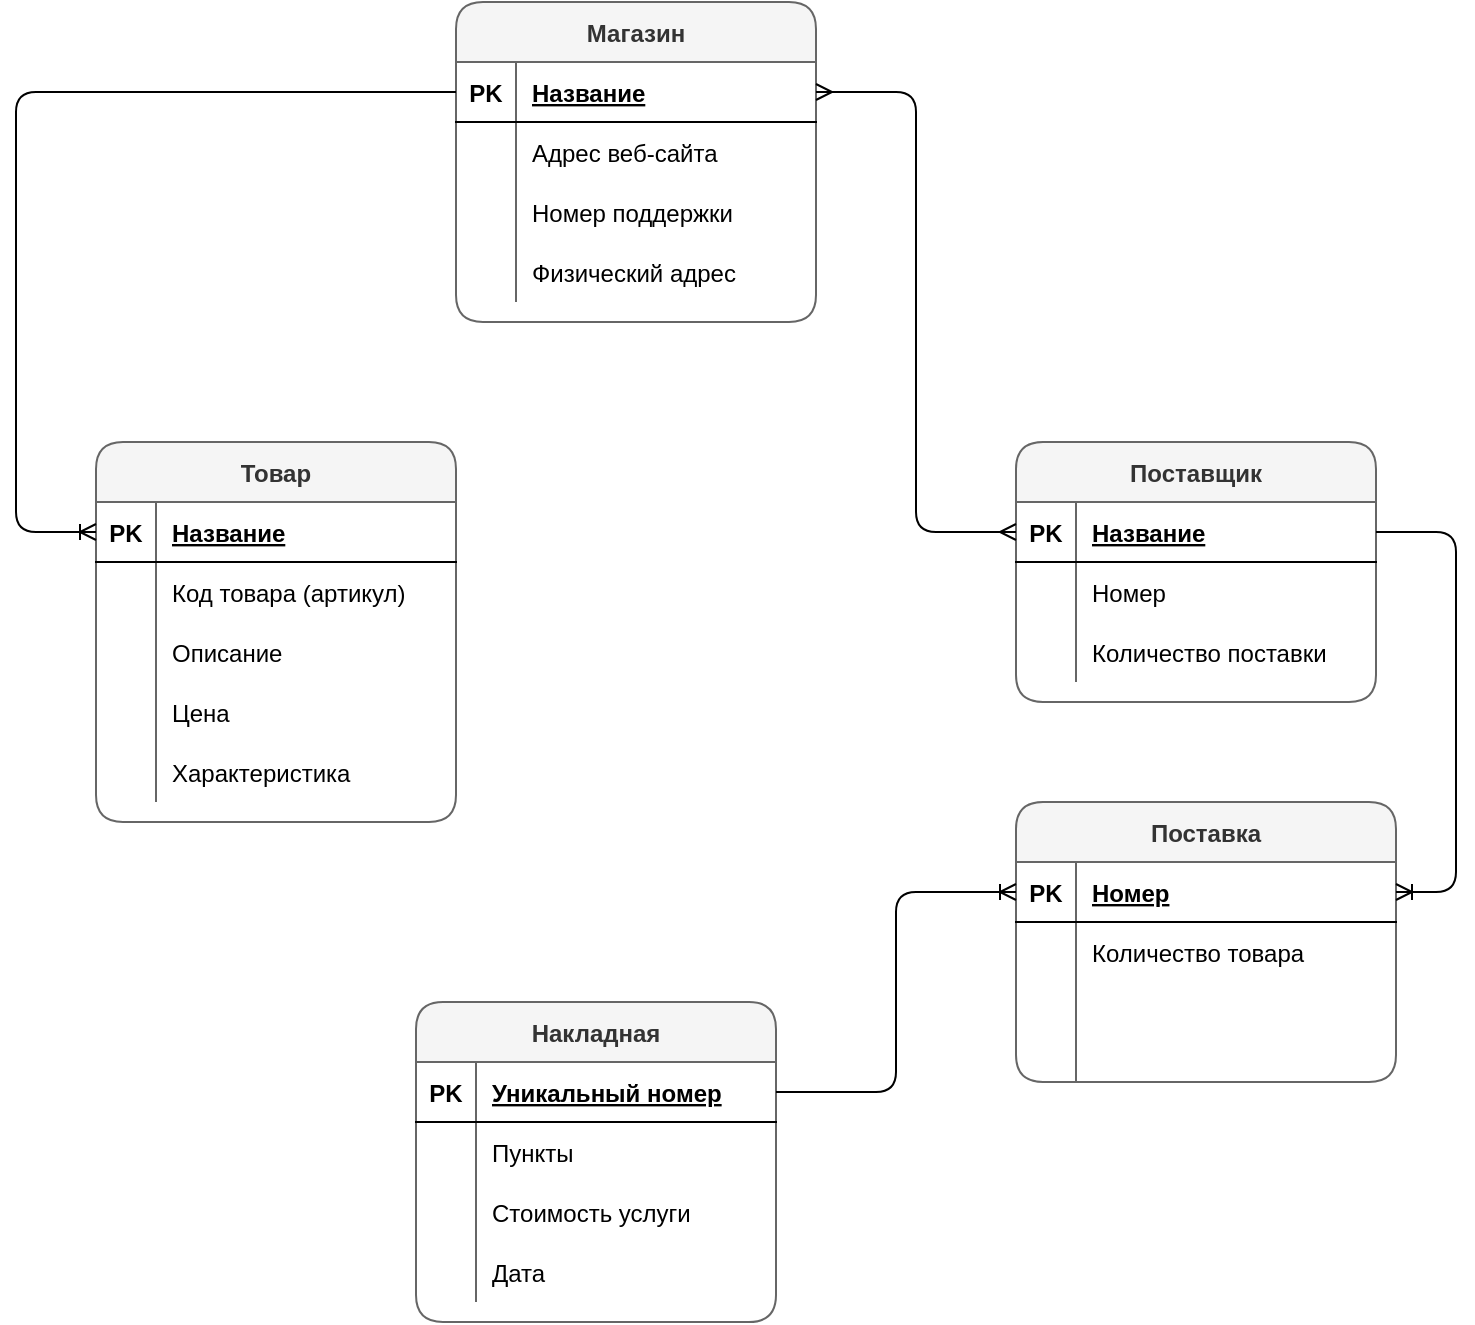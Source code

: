 <mxfile version="13.9.3" type="github">
  <diagram id="fYYC5fIHoKkHruo9iIVv" name="Page-1">
    <mxGraphModel dx="1422" dy="1958" grid="1" gridSize="10" guides="1" tooltips="1" connect="1" arrows="1" fold="1" page="1" pageScale="1" pageWidth="827" pageHeight="1169" math="0" shadow="0">
      <root>
        <mxCell id="0" />
        <mxCell id="1" parent="0" />
        <mxCell id="LwOGB4JMYsIEzYDBbSW3-14" value="Поставщик" style="shape=table;startSize=30;container=1;collapsible=1;childLayout=tableLayout;fixedRows=1;rowLines=0;fontStyle=1;align=center;resizeLast=1;swimlaneFillColor=#ffffff;fillColor=#f5f5f5;strokeColor=#666666;fontColor=#333333;rounded=1;labelBackgroundColor=none;" vertex="1" parent="1">
          <mxGeometry x="720" y="160" width="180" height="130" as="geometry" />
        </mxCell>
        <mxCell id="LwOGB4JMYsIEzYDBbSW3-15" value="" style="shape=partialRectangle;collapsible=0;dropTarget=0;pointerEvents=0;fillColor=none;top=0;left=0;bottom=1;right=0;points=[[0,0.5],[1,0.5]];portConstraint=eastwest;" vertex="1" parent="LwOGB4JMYsIEzYDBbSW3-14">
          <mxGeometry y="30" width="180" height="30" as="geometry" />
        </mxCell>
        <mxCell id="LwOGB4JMYsIEzYDBbSW3-16" value="PK" style="shape=partialRectangle;connectable=0;fillColor=none;top=0;left=0;bottom=0;right=0;fontStyle=1;overflow=hidden;" vertex="1" parent="LwOGB4JMYsIEzYDBbSW3-15">
          <mxGeometry width="30" height="30" as="geometry" />
        </mxCell>
        <mxCell id="LwOGB4JMYsIEzYDBbSW3-17" value="Название" style="shape=partialRectangle;connectable=0;fillColor=none;top=0;left=0;bottom=0;right=0;align=left;spacingLeft=6;fontStyle=5;overflow=hidden;" vertex="1" parent="LwOGB4JMYsIEzYDBbSW3-15">
          <mxGeometry x="30" width="150" height="30" as="geometry" />
        </mxCell>
        <mxCell id="LwOGB4JMYsIEzYDBbSW3-18" value="" style="shape=partialRectangle;collapsible=0;dropTarget=0;pointerEvents=0;fillColor=none;top=0;left=0;bottom=0;right=0;points=[[0,0.5],[1,0.5]];portConstraint=eastwest;" vertex="1" parent="LwOGB4JMYsIEzYDBbSW3-14">
          <mxGeometry y="60" width="180" height="30" as="geometry" />
        </mxCell>
        <mxCell id="LwOGB4JMYsIEzYDBbSW3-19" value="" style="shape=partialRectangle;connectable=0;fillColor=none;top=0;left=0;bottom=0;right=0;editable=1;overflow=hidden;" vertex="1" parent="LwOGB4JMYsIEzYDBbSW3-18">
          <mxGeometry width="30" height="30" as="geometry" />
        </mxCell>
        <mxCell id="LwOGB4JMYsIEzYDBbSW3-20" value="Номер" style="shape=partialRectangle;connectable=0;fillColor=none;top=0;left=0;bottom=0;right=0;align=left;spacingLeft=6;overflow=hidden;" vertex="1" parent="LwOGB4JMYsIEzYDBbSW3-18">
          <mxGeometry x="30" width="150" height="30" as="geometry" />
        </mxCell>
        <mxCell id="LwOGB4JMYsIEzYDBbSW3-21" value="" style="shape=partialRectangle;collapsible=0;dropTarget=0;pointerEvents=0;fillColor=none;top=0;left=0;bottom=0;right=0;points=[[0,0.5],[1,0.5]];portConstraint=eastwest;" vertex="1" parent="LwOGB4JMYsIEzYDBbSW3-14">
          <mxGeometry y="90" width="180" height="30" as="geometry" />
        </mxCell>
        <mxCell id="LwOGB4JMYsIEzYDBbSW3-22" value="" style="shape=partialRectangle;connectable=0;fillColor=none;top=0;left=0;bottom=0;right=0;editable=1;overflow=hidden;" vertex="1" parent="LwOGB4JMYsIEzYDBbSW3-21">
          <mxGeometry width="30" height="30" as="geometry" />
        </mxCell>
        <mxCell id="LwOGB4JMYsIEzYDBbSW3-23" value="Количество поставки" style="shape=partialRectangle;connectable=0;fillColor=none;top=0;left=0;bottom=0;right=0;align=left;spacingLeft=6;overflow=hidden;" vertex="1" parent="LwOGB4JMYsIEzYDBbSW3-21">
          <mxGeometry x="30" width="150" height="30" as="geometry" />
        </mxCell>
        <mxCell id="LwOGB4JMYsIEzYDBbSW3-27" value="Товар" style="shape=table;startSize=30;container=1;collapsible=1;childLayout=tableLayout;fixedRows=1;rowLines=0;fontStyle=1;align=center;resizeLast=1;swimlaneFillColor=#ffffff;rounded=1;fillColor=#f5f5f5;strokeColor=#666666;fontColor=#333333;" vertex="1" parent="1">
          <mxGeometry x="260" y="160" width="180" height="190" as="geometry" />
        </mxCell>
        <mxCell id="LwOGB4JMYsIEzYDBbSW3-28" value="" style="shape=partialRectangle;collapsible=0;dropTarget=0;pointerEvents=0;fillColor=none;top=0;left=0;bottom=1;right=0;points=[[0,0.5],[1,0.5]];portConstraint=eastwest;" vertex="1" parent="LwOGB4JMYsIEzYDBbSW3-27">
          <mxGeometry y="30" width="180" height="30" as="geometry" />
        </mxCell>
        <mxCell id="LwOGB4JMYsIEzYDBbSW3-29" value="PK" style="shape=partialRectangle;connectable=0;fillColor=none;top=0;left=0;bottom=0;right=0;fontStyle=1;overflow=hidden;" vertex="1" parent="LwOGB4JMYsIEzYDBbSW3-28">
          <mxGeometry width="30" height="30" as="geometry" />
        </mxCell>
        <mxCell id="LwOGB4JMYsIEzYDBbSW3-30" value="Название" style="shape=partialRectangle;connectable=0;fillColor=none;top=0;left=0;bottom=0;right=0;align=left;spacingLeft=6;fontStyle=5;overflow=hidden;" vertex="1" parent="LwOGB4JMYsIEzYDBbSW3-28">
          <mxGeometry x="30" width="150" height="30" as="geometry" />
        </mxCell>
        <mxCell id="LwOGB4JMYsIEzYDBbSW3-31" value="" style="shape=partialRectangle;collapsible=0;dropTarget=0;pointerEvents=0;fillColor=none;top=0;left=0;bottom=0;right=0;points=[[0,0.5],[1,0.5]];portConstraint=eastwest;" vertex="1" parent="LwOGB4JMYsIEzYDBbSW3-27">
          <mxGeometry y="60" width="180" height="30" as="geometry" />
        </mxCell>
        <mxCell id="LwOGB4JMYsIEzYDBbSW3-32" value="" style="shape=partialRectangle;connectable=0;fillColor=none;top=0;left=0;bottom=0;right=0;editable=1;overflow=hidden;" vertex="1" parent="LwOGB4JMYsIEzYDBbSW3-31">
          <mxGeometry width="30" height="30" as="geometry" />
        </mxCell>
        <mxCell id="LwOGB4JMYsIEzYDBbSW3-33" value="Код товара (артикул)" style="shape=partialRectangle;connectable=0;fillColor=none;top=0;left=0;bottom=0;right=0;align=left;spacingLeft=6;overflow=hidden;" vertex="1" parent="LwOGB4JMYsIEzYDBbSW3-31">
          <mxGeometry x="30" width="150" height="30" as="geometry" />
        </mxCell>
        <mxCell id="LwOGB4JMYsIEzYDBbSW3-34" value="" style="shape=partialRectangle;collapsible=0;dropTarget=0;pointerEvents=0;fillColor=none;top=0;left=0;bottom=0;right=0;points=[[0,0.5],[1,0.5]];portConstraint=eastwest;" vertex="1" parent="LwOGB4JMYsIEzYDBbSW3-27">
          <mxGeometry y="90" width="180" height="30" as="geometry" />
        </mxCell>
        <mxCell id="LwOGB4JMYsIEzYDBbSW3-35" value="" style="shape=partialRectangle;connectable=0;fillColor=none;top=0;left=0;bottom=0;right=0;editable=1;overflow=hidden;" vertex="1" parent="LwOGB4JMYsIEzYDBbSW3-34">
          <mxGeometry width="30" height="30" as="geometry" />
        </mxCell>
        <mxCell id="LwOGB4JMYsIEzYDBbSW3-36" value="Описание" style="shape=partialRectangle;connectable=0;fillColor=none;top=0;left=0;bottom=0;right=0;align=left;spacingLeft=6;overflow=hidden;" vertex="1" parent="LwOGB4JMYsIEzYDBbSW3-34">
          <mxGeometry x="30" width="150" height="30" as="geometry" />
        </mxCell>
        <mxCell id="LwOGB4JMYsIEzYDBbSW3-37" value="" style="shape=partialRectangle;collapsible=0;dropTarget=0;pointerEvents=0;fillColor=none;top=0;left=0;bottom=0;right=0;points=[[0,0.5],[1,0.5]];portConstraint=eastwest;" vertex="1" parent="LwOGB4JMYsIEzYDBbSW3-27">
          <mxGeometry y="120" width="180" height="30" as="geometry" />
        </mxCell>
        <mxCell id="LwOGB4JMYsIEzYDBbSW3-38" value="" style="shape=partialRectangle;connectable=0;fillColor=none;top=0;left=0;bottom=0;right=0;editable=1;overflow=hidden;" vertex="1" parent="LwOGB4JMYsIEzYDBbSW3-37">
          <mxGeometry width="30" height="30" as="geometry" />
        </mxCell>
        <mxCell id="LwOGB4JMYsIEzYDBbSW3-39" value="Цена" style="shape=partialRectangle;connectable=0;fillColor=none;top=0;left=0;bottom=0;right=0;align=left;spacingLeft=6;overflow=hidden;" vertex="1" parent="LwOGB4JMYsIEzYDBbSW3-37">
          <mxGeometry x="30" width="150" height="30" as="geometry" />
        </mxCell>
        <mxCell id="LwOGB4JMYsIEzYDBbSW3-24" value="" style="shape=partialRectangle;collapsible=0;dropTarget=0;pointerEvents=0;fillColor=none;top=0;left=0;bottom=0;right=0;points=[[0,0.5],[1,0.5]];portConstraint=eastwest;" vertex="1" parent="LwOGB4JMYsIEzYDBbSW3-27">
          <mxGeometry y="150" width="180" height="30" as="geometry" />
        </mxCell>
        <mxCell id="LwOGB4JMYsIEzYDBbSW3-25" value="" style="shape=partialRectangle;connectable=0;fillColor=none;top=0;left=0;bottom=0;right=0;editable=1;overflow=hidden;" vertex="1" parent="LwOGB4JMYsIEzYDBbSW3-24">
          <mxGeometry width="30" height="30" as="geometry" />
        </mxCell>
        <mxCell id="LwOGB4JMYsIEzYDBbSW3-26" value="Характеристика" style="shape=partialRectangle;connectable=0;fillColor=none;top=0;left=0;bottom=0;right=0;align=left;spacingLeft=6;overflow=hidden;" vertex="1" parent="LwOGB4JMYsIEzYDBbSW3-24">
          <mxGeometry x="30" width="150" height="30" as="geometry" />
        </mxCell>
        <mxCell id="LwOGB4JMYsIEzYDBbSW3-40" value="Накладная" style="shape=table;startSize=30;container=1;collapsible=1;childLayout=tableLayout;fixedRows=1;rowLines=0;fontStyle=1;align=center;resizeLast=1;swimlaneFillColor=#ffffff;rounded=1;fillColor=#f5f5f5;strokeColor=#666666;fontColor=#333333;" vertex="1" parent="1">
          <mxGeometry x="420" y="440" width="180" height="160" as="geometry" />
        </mxCell>
        <mxCell id="LwOGB4JMYsIEzYDBbSW3-41" value="" style="shape=partialRectangle;collapsible=0;dropTarget=0;pointerEvents=0;fillColor=none;top=0;left=0;bottom=1;right=0;points=[[0,0.5],[1,0.5]];portConstraint=eastwest;" vertex="1" parent="LwOGB4JMYsIEzYDBbSW3-40">
          <mxGeometry y="30" width="180" height="30" as="geometry" />
        </mxCell>
        <mxCell id="LwOGB4JMYsIEzYDBbSW3-42" value="PK" style="shape=partialRectangle;connectable=0;fillColor=none;top=0;left=0;bottom=0;right=0;fontStyle=1;overflow=hidden;" vertex="1" parent="LwOGB4JMYsIEzYDBbSW3-41">
          <mxGeometry width="30" height="30" as="geometry" />
        </mxCell>
        <mxCell id="LwOGB4JMYsIEzYDBbSW3-43" value="Уникальный номер" style="shape=partialRectangle;connectable=0;fillColor=none;top=0;left=0;bottom=0;right=0;align=left;spacingLeft=6;fontStyle=5;overflow=hidden;" vertex="1" parent="LwOGB4JMYsIEzYDBbSW3-41">
          <mxGeometry x="30" width="150" height="30" as="geometry" />
        </mxCell>
        <mxCell id="LwOGB4JMYsIEzYDBbSW3-44" value="" style="shape=partialRectangle;collapsible=0;dropTarget=0;pointerEvents=0;fillColor=none;top=0;left=0;bottom=0;right=0;points=[[0,0.5],[1,0.5]];portConstraint=eastwest;" vertex="1" parent="LwOGB4JMYsIEzYDBbSW3-40">
          <mxGeometry y="60" width="180" height="30" as="geometry" />
        </mxCell>
        <mxCell id="LwOGB4JMYsIEzYDBbSW3-45" value="" style="shape=partialRectangle;connectable=0;fillColor=none;top=0;left=0;bottom=0;right=0;editable=1;overflow=hidden;" vertex="1" parent="LwOGB4JMYsIEzYDBbSW3-44">
          <mxGeometry width="30" height="30" as="geometry" />
        </mxCell>
        <mxCell id="LwOGB4JMYsIEzYDBbSW3-46" value="Пункты" style="shape=partialRectangle;connectable=0;fillColor=none;top=0;left=0;bottom=0;right=0;align=left;spacingLeft=6;overflow=hidden;" vertex="1" parent="LwOGB4JMYsIEzYDBbSW3-44">
          <mxGeometry x="30" width="150" height="30" as="geometry" />
        </mxCell>
        <mxCell id="LwOGB4JMYsIEzYDBbSW3-47" value="" style="shape=partialRectangle;collapsible=0;dropTarget=0;pointerEvents=0;fillColor=none;top=0;left=0;bottom=0;right=0;points=[[0,0.5],[1,0.5]];portConstraint=eastwest;" vertex="1" parent="LwOGB4JMYsIEzYDBbSW3-40">
          <mxGeometry y="90" width="180" height="30" as="geometry" />
        </mxCell>
        <mxCell id="LwOGB4JMYsIEzYDBbSW3-48" value="" style="shape=partialRectangle;connectable=0;fillColor=none;top=0;left=0;bottom=0;right=0;editable=1;overflow=hidden;" vertex="1" parent="LwOGB4JMYsIEzYDBbSW3-47">
          <mxGeometry width="30" height="30" as="geometry" />
        </mxCell>
        <mxCell id="LwOGB4JMYsIEzYDBbSW3-49" value="Стоимость услуги" style="shape=partialRectangle;connectable=0;fillColor=none;top=0;left=0;bottom=0;right=0;align=left;spacingLeft=6;overflow=hidden;" vertex="1" parent="LwOGB4JMYsIEzYDBbSW3-47">
          <mxGeometry x="30" width="150" height="30" as="geometry" />
        </mxCell>
        <mxCell id="LwOGB4JMYsIEzYDBbSW3-50" value="" style="shape=partialRectangle;collapsible=0;dropTarget=0;pointerEvents=0;fillColor=none;top=0;left=0;bottom=0;right=0;points=[[0,0.5],[1,0.5]];portConstraint=eastwest;" vertex="1" parent="LwOGB4JMYsIEzYDBbSW3-40">
          <mxGeometry y="120" width="180" height="30" as="geometry" />
        </mxCell>
        <mxCell id="LwOGB4JMYsIEzYDBbSW3-51" value="" style="shape=partialRectangle;connectable=0;fillColor=none;top=0;left=0;bottom=0;right=0;editable=1;overflow=hidden;" vertex="1" parent="LwOGB4JMYsIEzYDBbSW3-50">
          <mxGeometry width="30" height="30" as="geometry" />
        </mxCell>
        <mxCell id="LwOGB4JMYsIEzYDBbSW3-52" value="Дата" style="shape=partialRectangle;connectable=0;fillColor=none;top=0;left=0;bottom=0;right=0;align=left;spacingLeft=6;overflow=hidden;" vertex="1" parent="LwOGB4JMYsIEzYDBbSW3-50">
          <mxGeometry x="30" width="150" height="30" as="geometry" />
        </mxCell>
        <mxCell id="LwOGB4JMYsIEzYDBbSW3-53" value="Магазин" style="shape=table;startSize=30;container=1;collapsible=1;childLayout=tableLayout;fixedRows=1;rowLines=0;fontStyle=1;align=center;resizeLast=1;fillColor=#f5f5f5;strokeColor=#666666;labelBackgroundColor=none;labelBorderColor=none;fontColor=#333333;swimlaneFillColor=#ffffff;shadow=0;rounded=1;sketch=0;" vertex="1" parent="1">
          <mxGeometry x="440" y="-60" width="180" height="160" as="geometry" />
        </mxCell>
        <mxCell id="LwOGB4JMYsIEzYDBbSW3-54" value="" style="shape=partialRectangle;collapsible=0;dropTarget=0;pointerEvents=0;fillColor=none;top=0;left=0;bottom=1;right=0;points=[[0,0.5],[1,0.5]];portConstraint=eastwest;" vertex="1" parent="LwOGB4JMYsIEzYDBbSW3-53">
          <mxGeometry y="30" width="180" height="30" as="geometry" />
        </mxCell>
        <mxCell id="LwOGB4JMYsIEzYDBbSW3-55" value="PK" style="shape=partialRectangle;connectable=0;fillColor=none;top=0;left=0;bottom=0;right=0;fontStyle=1;overflow=hidden;" vertex="1" parent="LwOGB4JMYsIEzYDBbSW3-54">
          <mxGeometry width="30" height="30" as="geometry" />
        </mxCell>
        <mxCell id="LwOGB4JMYsIEzYDBbSW3-56" value="Название" style="shape=partialRectangle;connectable=0;fillColor=none;top=0;left=0;bottom=0;right=0;align=left;spacingLeft=6;fontStyle=5;overflow=hidden;" vertex="1" parent="LwOGB4JMYsIEzYDBbSW3-54">
          <mxGeometry x="30" width="150" height="30" as="geometry" />
        </mxCell>
        <mxCell id="LwOGB4JMYsIEzYDBbSW3-57" value="" style="shape=partialRectangle;collapsible=0;dropTarget=0;pointerEvents=0;fillColor=none;top=0;left=0;bottom=0;right=0;points=[[0,0.5],[1,0.5]];portConstraint=eastwest;" vertex="1" parent="LwOGB4JMYsIEzYDBbSW3-53">
          <mxGeometry y="60" width="180" height="30" as="geometry" />
        </mxCell>
        <mxCell id="LwOGB4JMYsIEzYDBbSW3-58" value="" style="shape=partialRectangle;connectable=0;fillColor=none;top=0;left=0;bottom=0;right=0;editable=1;overflow=hidden;" vertex="1" parent="LwOGB4JMYsIEzYDBbSW3-57">
          <mxGeometry width="30" height="30" as="geometry" />
        </mxCell>
        <mxCell id="LwOGB4JMYsIEzYDBbSW3-59" value="Адрес веб-сайта" style="shape=partialRectangle;connectable=0;fillColor=none;top=0;left=0;bottom=0;right=0;align=left;spacingLeft=6;overflow=hidden;" vertex="1" parent="LwOGB4JMYsIEzYDBbSW3-57">
          <mxGeometry x="30" width="150" height="30" as="geometry" />
        </mxCell>
        <mxCell id="LwOGB4JMYsIEzYDBbSW3-60" value="" style="shape=partialRectangle;collapsible=0;dropTarget=0;pointerEvents=0;fillColor=none;top=0;left=0;bottom=0;right=0;points=[[0,0.5],[1,0.5]];portConstraint=eastwest;" vertex="1" parent="LwOGB4JMYsIEzYDBbSW3-53">
          <mxGeometry y="90" width="180" height="30" as="geometry" />
        </mxCell>
        <mxCell id="LwOGB4JMYsIEzYDBbSW3-61" value="" style="shape=partialRectangle;connectable=0;fillColor=none;top=0;left=0;bottom=0;right=0;editable=1;overflow=hidden;" vertex="1" parent="LwOGB4JMYsIEzYDBbSW3-60">
          <mxGeometry width="30" height="30" as="geometry" />
        </mxCell>
        <mxCell id="LwOGB4JMYsIEzYDBbSW3-62" value="Номер поддержки" style="shape=partialRectangle;connectable=0;fillColor=none;top=0;left=0;bottom=0;right=0;align=left;spacingLeft=6;overflow=hidden;" vertex="1" parent="LwOGB4JMYsIEzYDBbSW3-60">
          <mxGeometry x="30" width="150" height="30" as="geometry" />
        </mxCell>
        <mxCell id="LwOGB4JMYsIEzYDBbSW3-63" value="" style="shape=partialRectangle;collapsible=0;dropTarget=0;pointerEvents=0;fillColor=none;top=0;left=0;bottom=0;right=0;points=[[0,0.5],[1,0.5]];portConstraint=eastwest;" vertex="1" parent="LwOGB4JMYsIEzYDBbSW3-53">
          <mxGeometry y="120" width="180" height="30" as="geometry" />
        </mxCell>
        <mxCell id="LwOGB4JMYsIEzYDBbSW3-64" value="" style="shape=partialRectangle;connectable=0;fillColor=none;top=0;left=0;bottom=0;right=0;editable=1;overflow=hidden;" vertex="1" parent="LwOGB4JMYsIEzYDBbSW3-63">
          <mxGeometry width="30" height="30" as="geometry" />
        </mxCell>
        <mxCell id="LwOGB4JMYsIEzYDBbSW3-65" value="Физический адрес" style="shape=partialRectangle;connectable=0;fillColor=none;top=0;left=0;bottom=0;right=0;align=left;spacingLeft=6;overflow=hidden;" vertex="1" parent="LwOGB4JMYsIEzYDBbSW3-63">
          <mxGeometry x="30" width="150" height="30" as="geometry" />
        </mxCell>
        <mxCell id="LwOGB4JMYsIEzYDBbSW3-66" value="" style="edgeStyle=orthogonalEdgeStyle;fontSize=12;html=1;endArrow=ERoneToMany;entryX=0;entryY=0.5;entryDx=0;entryDy=0;" edge="1" parent="1" target="LwOGB4JMYsIEzYDBbSW3-28">
          <mxGeometry width="100" height="100" relative="1" as="geometry">
            <mxPoint x="440" y="-15" as="sourcePoint" />
            <mxPoint x="300" y="10" as="targetPoint" />
            <Array as="points">
              <mxPoint x="220" y="-15" />
              <mxPoint x="220" y="205" />
            </Array>
          </mxGeometry>
        </mxCell>
        <mxCell id="LwOGB4JMYsIEzYDBbSW3-67" value="Поставка" style="shape=table;startSize=30;container=1;collapsible=1;childLayout=tableLayout;fixedRows=1;rowLines=0;fontStyle=1;align=center;resizeLast=1;swimlaneFillColor=#ffffff;rounded=1;fillColor=#f5f5f5;strokeColor=#666666;fontColor=#333333;" vertex="1" parent="1">
          <mxGeometry x="720" y="340" width="190" height="140" as="geometry" />
        </mxCell>
        <mxCell id="LwOGB4JMYsIEzYDBbSW3-68" value="" style="shape=partialRectangle;collapsible=0;dropTarget=0;pointerEvents=0;fillColor=none;top=0;left=0;bottom=1;right=0;points=[[0,0.5],[1,0.5]];portConstraint=eastwest;" vertex="1" parent="LwOGB4JMYsIEzYDBbSW3-67">
          <mxGeometry y="30" width="190" height="30" as="geometry" />
        </mxCell>
        <mxCell id="LwOGB4JMYsIEzYDBbSW3-69" value="PK" style="shape=partialRectangle;connectable=0;fillColor=none;top=0;left=0;bottom=0;right=0;fontStyle=1;overflow=hidden;" vertex="1" parent="LwOGB4JMYsIEzYDBbSW3-68">
          <mxGeometry width="30" height="30" as="geometry" />
        </mxCell>
        <mxCell id="LwOGB4JMYsIEzYDBbSW3-70" value="Номер" style="shape=partialRectangle;connectable=0;fillColor=none;top=0;left=0;bottom=0;right=0;align=left;spacingLeft=6;fontStyle=5;overflow=hidden;" vertex="1" parent="LwOGB4JMYsIEzYDBbSW3-68">
          <mxGeometry x="30" width="160" height="30" as="geometry" />
        </mxCell>
        <mxCell id="LwOGB4JMYsIEzYDBbSW3-71" value="" style="shape=partialRectangle;collapsible=0;dropTarget=0;pointerEvents=0;fillColor=none;top=0;left=0;bottom=0;right=0;points=[[0,0.5],[1,0.5]];portConstraint=eastwest;" vertex="1" parent="LwOGB4JMYsIEzYDBbSW3-67">
          <mxGeometry y="60" width="190" height="30" as="geometry" />
        </mxCell>
        <mxCell id="LwOGB4JMYsIEzYDBbSW3-72" value="" style="shape=partialRectangle;connectable=0;fillColor=none;top=0;left=0;bottom=0;right=0;editable=1;overflow=hidden;" vertex="1" parent="LwOGB4JMYsIEzYDBbSW3-71">
          <mxGeometry width="30" height="30" as="geometry" />
        </mxCell>
        <mxCell id="LwOGB4JMYsIEzYDBbSW3-73" value="Количество товара" style="shape=partialRectangle;connectable=0;fillColor=none;top=0;left=0;bottom=0;right=0;align=left;spacingLeft=6;overflow=hidden;" vertex="1" parent="LwOGB4JMYsIEzYDBbSW3-71">
          <mxGeometry x="30" width="160" height="30" as="geometry" />
        </mxCell>
        <mxCell id="LwOGB4JMYsIEzYDBbSW3-77" value="" style="shape=partialRectangle;collapsible=0;dropTarget=0;pointerEvents=0;fillColor=none;top=0;left=0;bottom=0;right=0;points=[[0,0.5],[1,0.5]];portConstraint=eastwest;" vertex="1" parent="LwOGB4JMYsIEzYDBbSW3-67">
          <mxGeometry y="90" width="190" height="20" as="geometry" />
        </mxCell>
        <mxCell id="LwOGB4JMYsIEzYDBbSW3-78" value="" style="shape=partialRectangle;connectable=0;fillColor=none;top=0;left=0;bottom=0;right=0;editable=1;overflow=hidden;" vertex="1" parent="LwOGB4JMYsIEzYDBbSW3-77">
          <mxGeometry width="30" height="20" as="geometry" />
        </mxCell>
        <mxCell id="LwOGB4JMYsIEzYDBbSW3-79" value="" style="shape=partialRectangle;connectable=0;fillColor=none;top=0;left=0;bottom=0;right=0;align=left;spacingLeft=6;overflow=hidden;" vertex="1" parent="LwOGB4JMYsIEzYDBbSW3-77">
          <mxGeometry x="30" width="160" height="20" as="geometry" />
        </mxCell>
        <mxCell id="LwOGB4JMYsIEzYDBbSW3-74" value="" style="shape=partialRectangle;collapsible=0;dropTarget=0;pointerEvents=0;fillColor=none;top=0;left=0;bottom=0;right=0;points=[[0,0.5],[1,0.5]];portConstraint=eastwest;" vertex="1" parent="LwOGB4JMYsIEzYDBbSW3-67">
          <mxGeometry y="110" width="190" height="30" as="geometry" />
        </mxCell>
        <mxCell id="LwOGB4JMYsIEzYDBbSW3-75" value="" style="shape=partialRectangle;connectable=0;fillColor=none;top=0;left=0;bottom=0;right=0;editable=1;overflow=hidden;" vertex="1" parent="LwOGB4JMYsIEzYDBbSW3-74">
          <mxGeometry width="30" height="30" as="geometry" />
        </mxCell>
        <mxCell id="LwOGB4JMYsIEzYDBbSW3-76" value="" style="shape=partialRectangle;connectable=0;fillColor=none;top=0;left=0;bottom=0;right=0;align=left;spacingLeft=6;overflow=hidden;" vertex="1" parent="LwOGB4JMYsIEzYDBbSW3-74">
          <mxGeometry x="30" width="160" height="30" as="geometry" />
        </mxCell>
        <mxCell id="LwOGB4JMYsIEzYDBbSW3-80" value="" style="edgeStyle=orthogonalEdgeStyle;fontSize=12;html=1;endArrow=ERmany;startArrow=ERmany;exitX=1;exitY=0.5;exitDx=0;exitDy=0;entryX=0;entryY=0.5;entryDx=0;entryDy=0;" edge="1" parent="1" source="LwOGB4JMYsIEzYDBbSW3-54" target="LwOGB4JMYsIEzYDBbSW3-15">
          <mxGeometry width="100" height="100" relative="1" as="geometry">
            <mxPoint x="750" y="70" as="sourcePoint" />
            <mxPoint x="850" y="-30" as="targetPoint" />
            <Array as="points">
              <mxPoint x="670" y="-15" />
              <mxPoint x="670" y="205" />
            </Array>
          </mxGeometry>
        </mxCell>
        <mxCell id="LwOGB4JMYsIEzYDBbSW3-81" value="" style="edgeStyle=entityRelationEdgeStyle;fontSize=12;html=1;endArrow=ERoneToMany;exitX=1;exitY=0.5;exitDx=0;exitDy=0;" edge="1" parent="1" source="LwOGB4JMYsIEzYDBbSW3-15" target="LwOGB4JMYsIEzYDBbSW3-68">
          <mxGeometry width="100" height="100" relative="1" as="geometry">
            <mxPoint x="490" y="370" as="sourcePoint" />
            <mxPoint x="590" y="270" as="targetPoint" />
          </mxGeometry>
        </mxCell>
        <mxCell id="LwOGB4JMYsIEzYDBbSW3-83" value="" style="edgeStyle=orthogonalEdgeStyle;fontSize=12;html=1;endArrow=ERoneToMany;exitX=1;exitY=0.5;exitDx=0;exitDy=0;entryX=0;entryY=0.5;entryDx=0;entryDy=0;" edge="1" parent="1" source="LwOGB4JMYsIEzYDBbSW3-41" target="LwOGB4JMYsIEzYDBbSW3-68">
          <mxGeometry width="100" height="100" relative="1" as="geometry">
            <mxPoint x="690" y="640" as="sourcePoint" />
            <mxPoint x="790" y="540" as="targetPoint" />
          </mxGeometry>
        </mxCell>
      </root>
    </mxGraphModel>
  </diagram>
</mxfile>
